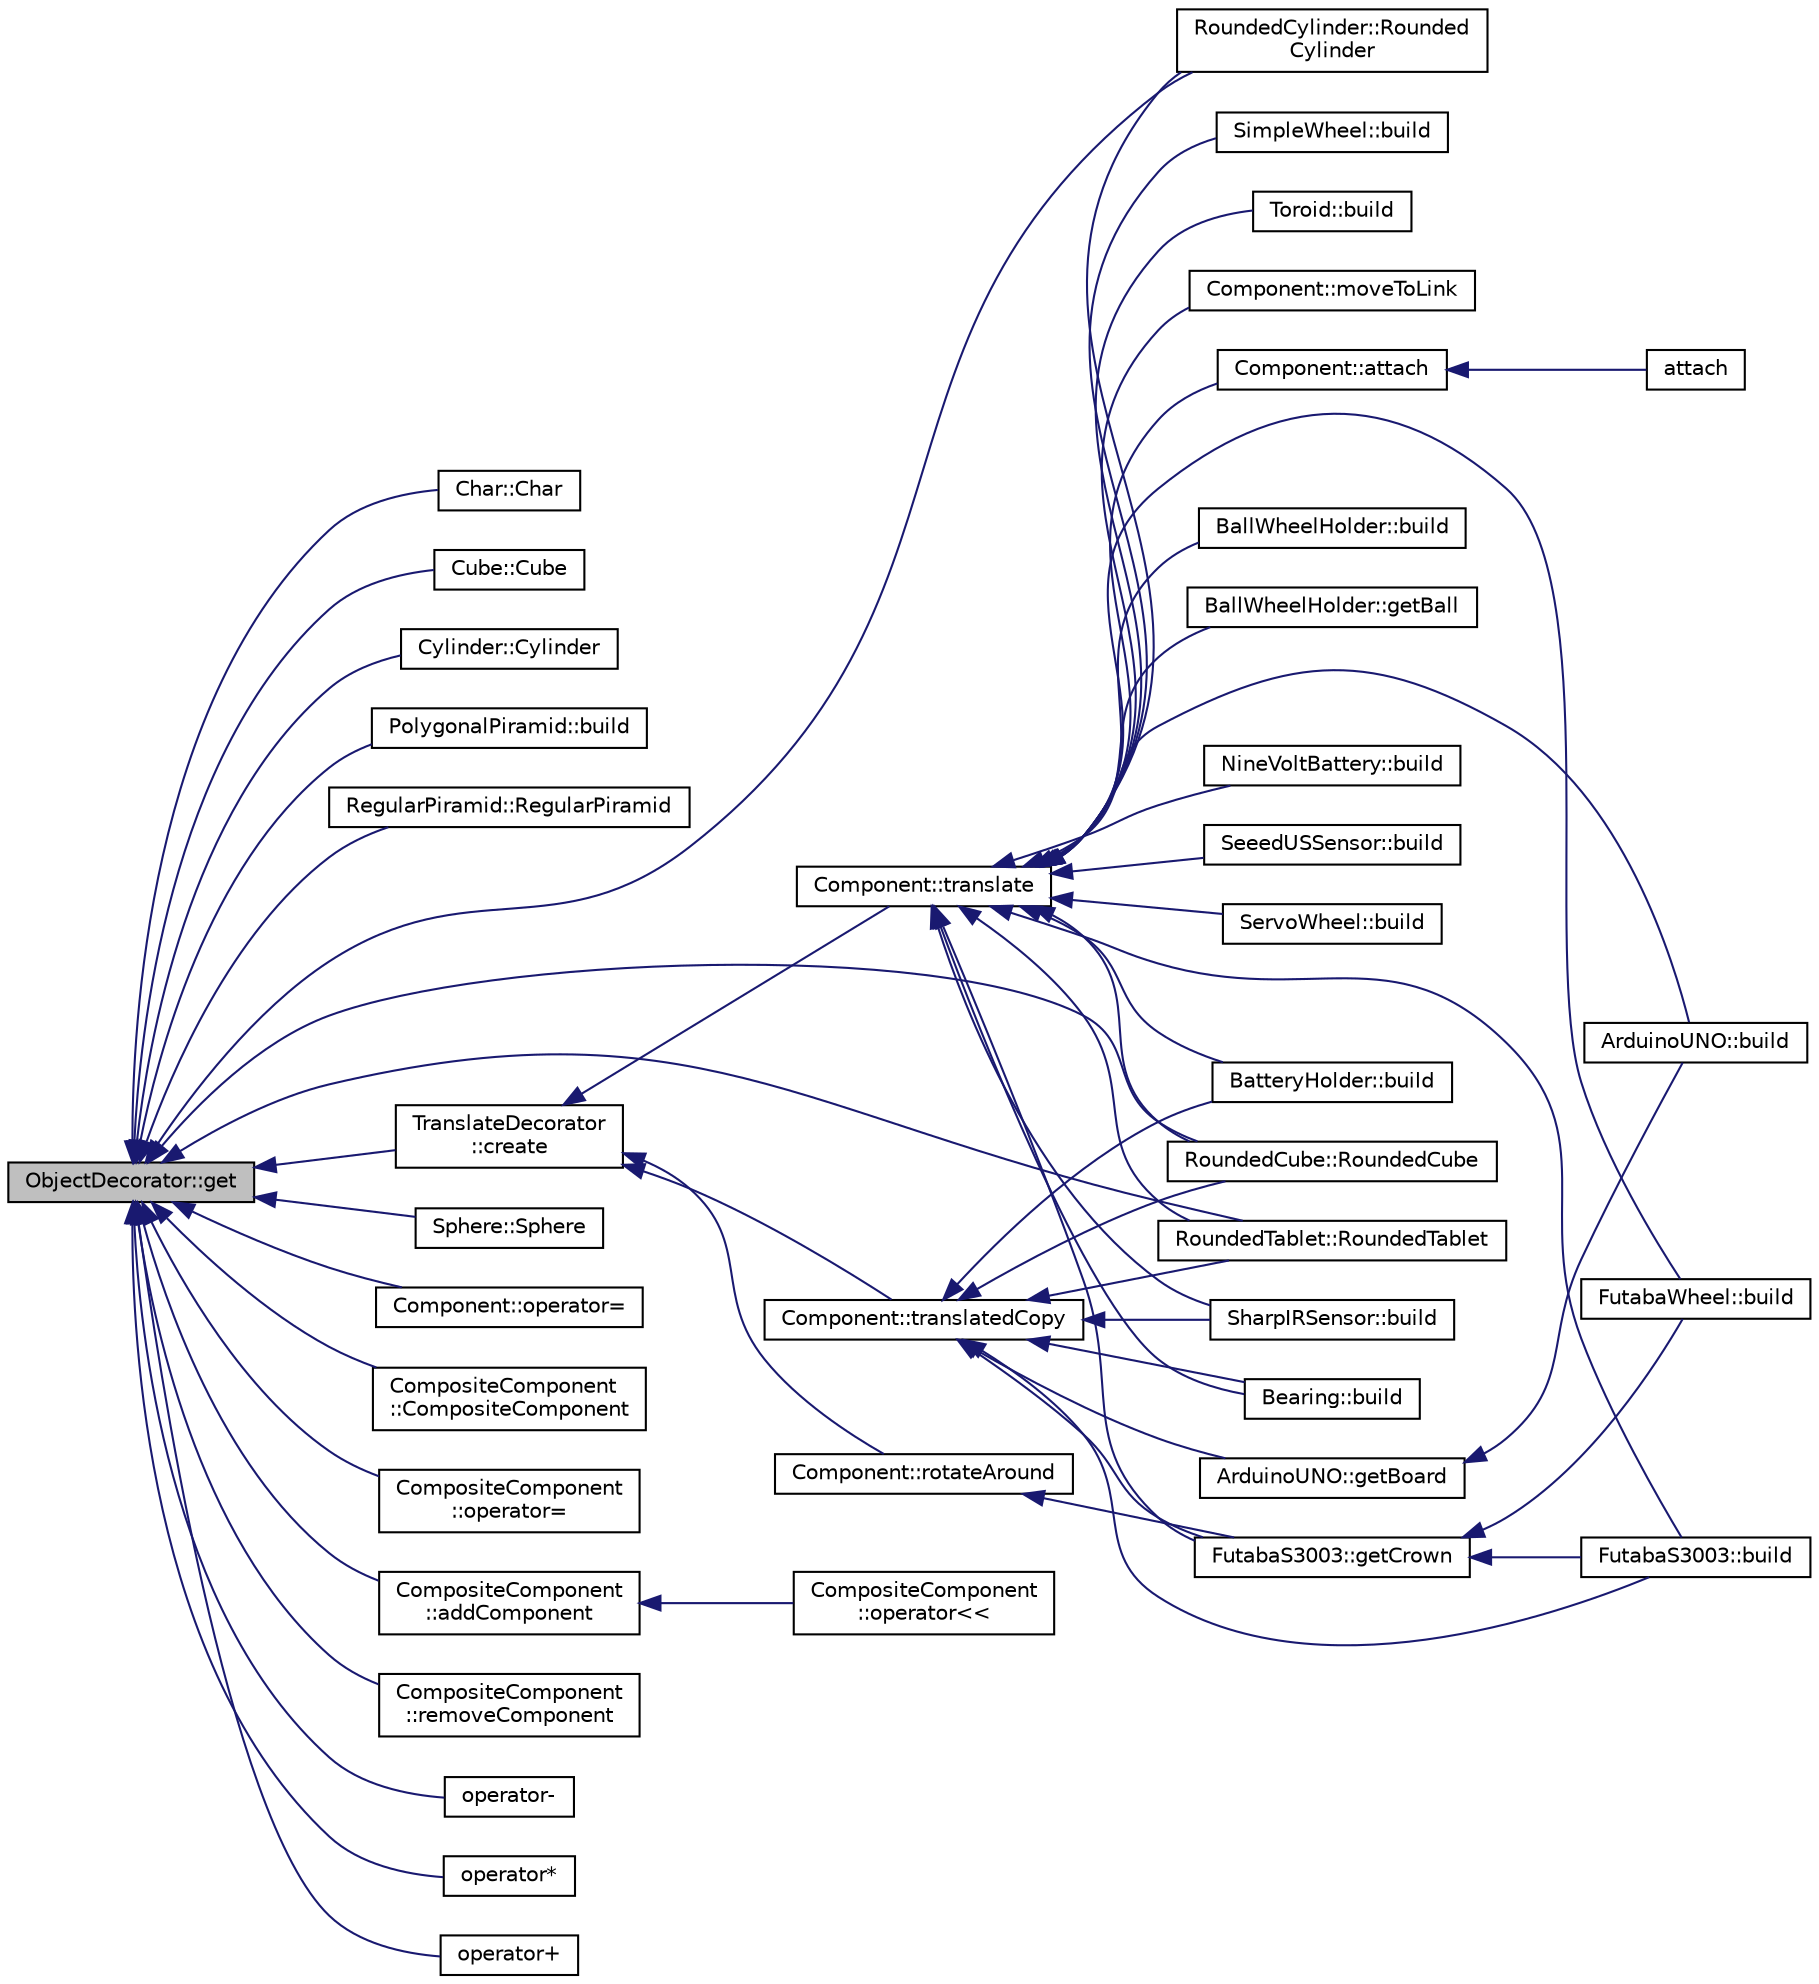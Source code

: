 digraph "ObjectDecorator::get"
{
  edge [fontname="Helvetica",fontsize="10",labelfontname="Helvetica",labelfontsize="10"];
  node [fontname="Helvetica",fontsize="10",shape=record];
  rankdir="LR";
  Node1 [label="ObjectDecorator::get",height=0.2,width=0.4,color="black", fillcolor="grey75", style="filled" fontcolor="black"];
  Node1 -> Node2 [dir="back",color="midnightblue",fontsize="10",style="solid",fontname="Helvetica"];
  Node2 [label="Char::Char",height=0.2,width=0.4,color="black", fillcolor="white", style="filled",URL="$classChar.html#a322dfebbbcf2555857c812940864145e"];
  Node1 -> Node3 [dir="back",color="midnightblue",fontsize="10",style="solid",fontname="Helvetica"];
  Node3 [label="Cube::Cube",height=0.2,width=0.4,color="black", fillcolor="white", style="filled",URL="$classCube.html#a06f3d86fb63e3aad08623610aa3c17b4",tooltip="Default constructor."];
  Node1 -> Node4 [dir="back",color="midnightblue",fontsize="10",style="solid",fontname="Helvetica"];
  Node4 [label="Cylinder::Cylinder",height=0.2,width=0.4,color="black", fillcolor="white", style="filled",URL="$classCylinder.html#a44d67f27c1b283b0d87ee84080874d9c",tooltip="Default cylinder constructor."];
  Node1 -> Node5 [dir="back",color="midnightblue",fontsize="10",style="solid",fontname="Helvetica"];
  Node5 [label="PolygonalPiramid::build",height=0.2,width=0.4,color="black", fillcolor="white", style="filled",URL="$classPolygonalPiramid.html#a9ddd875f2b4d9a878c96cccef7d590b4",tooltip="Build the piece."];
  Node1 -> Node6 [dir="back",color="midnightblue",fontsize="10",style="solid",fontname="Helvetica"];
  Node6 [label="RegularPiramid::RegularPiramid",height=0.2,width=0.4,color="black", fillcolor="white", style="filled",URL="$classRegularPiramid.html#a29ebc7f41a66e9bba3b51e2007470b58",tooltip="Constructor."];
  Node1 -> Node7 [dir="back",color="midnightblue",fontsize="10",style="solid",fontname="Helvetica"];
  Node7 [label="RoundedCube::RoundedCube",height=0.2,width=0.4,color="black", fillcolor="white", style="filled",URL="$classRoundedCube.html#ad0ba2fd7d94c9b93a559bb36ab5787bf",tooltip="Constructor."];
  Node1 -> Node8 [dir="back",color="midnightblue",fontsize="10",style="solid",fontname="Helvetica"];
  Node8 [label="RoundedCylinder::Rounded\lCylinder",height=0.2,width=0.4,color="black", fillcolor="white", style="filled",URL="$classRoundedCylinder.html#a71de022375f47005a38034c037d6dd2f",tooltip="Static factory method."];
  Node1 -> Node9 [dir="back",color="midnightblue",fontsize="10",style="solid",fontname="Helvetica"];
  Node9 [label="RoundedTablet::RoundedTablet",height=0.2,width=0.4,color="black", fillcolor="white", style="filled",URL="$classRoundedTablet.html#acb7bd8292117dbfba2b14e928a5f1d1e",tooltip="Constructor."];
  Node1 -> Node10 [dir="back",color="midnightblue",fontsize="10",style="solid",fontname="Helvetica"];
  Node10 [label="Sphere::Sphere",height=0.2,width=0.4,color="black", fillcolor="white", style="filled",URL="$classSphere.html#a890a63ff583cb88e7ec4e840b4ef5eb9",tooltip="Default constructor."];
  Node1 -> Node11 [dir="back",color="midnightblue",fontsize="10",style="solid",fontname="Helvetica"];
  Node11 [label="Component::operator=",height=0.2,width=0.4,color="black", fillcolor="white", style="filled",URL="$classComponent.html#a77773539ba9f9eb322b7ba88c61dcaf6",tooltip="Default assignment operator."];
  Node1 -> Node12 [dir="back",color="midnightblue",fontsize="10",style="solid",fontname="Helvetica"];
  Node12 [label="CompositeComponent\l::CompositeComponent",height=0.2,width=0.4,color="black", fillcolor="white", style="filled",URL="$classCompositeComponent.html#a3a39a70ff946e80e74ffbba2971225eb",tooltip="Default copy constructor."];
  Node1 -> Node13 [dir="back",color="midnightblue",fontsize="10",style="solid",fontname="Helvetica"];
  Node13 [label="CompositeComponent\l::operator=",height=0.2,width=0.4,color="black", fillcolor="white", style="filled",URL="$classCompositeComponent.html#ae69dab768390f0bf8d726e744c365a78",tooltip="Default assignment operator."];
  Node1 -> Node14 [dir="back",color="midnightblue",fontsize="10",style="solid",fontname="Helvetica"];
  Node14 [label="CompositeComponent\l::addComponent",height=0.2,width=0.4,color="black", fillcolor="white", style="filled",URL="$classCompositeComponent.html#a363f11dbc32188c3d004964d24c39c4e",tooltip="Adds a component to the composite."];
  Node14 -> Node15 [dir="back",color="midnightblue",fontsize="10",style="solid",fontname="Helvetica"];
  Node15 [label="CompositeComponent\l::operator\<\<",height=0.2,width=0.4,color="black", fillcolor="white", style="filled",URL="$classCompositeComponent.html#a7b4aa18a4fc79a68475a045b39df2073",tooltip="Adds a component with insertor syntax."];
  Node1 -> Node16 [dir="back",color="midnightblue",fontsize="10",style="solid",fontname="Helvetica"];
  Node16 [label="CompositeComponent\l::removeComponent",height=0.2,width=0.4,color="black", fillcolor="white", style="filled",URL="$classCompositeComponent.html#aad3ae67db63ae0f754daba2977f494a1",tooltip="Removes a component from the composite."];
  Node1 -> Node17 [dir="back",color="midnightblue",fontsize="10",style="solid",fontname="Helvetica"];
  Node17 [label="operator-",height=0.2,width=0.4,color="black", fillcolor="white", style="filled",URL="$Difference_8h.html#ad84a89edec6508565124d27cedd5dafe"];
  Node1 -> Node18 [dir="back",color="midnightblue",fontsize="10",style="solid",fontname="Helvetica"];
  Node18 [label="operator*",height=0.2,width=0.4,color="black", fillcolor="white", style="filled",URL="$Intersection_8h.html#a4f578b1f8c4afffc8d69847df4ac2e03"];
  Node1 -> Node19 [dir="back",color="midnightblue",fontsize="10",style="solid",fontname="Helvetica"];
  Node19 [label="TranslateDecorator\l::create",height=0.2,width=0.4,color="black", fillcolor="white", style="filled",URL="$classTranslateDecorator.html#a1dcad9f08c75e2cfe13718aea9012f88",tooltip="Default factory method."];
  Node19 -> Node20 [dir="back",color="midnightblue",fontsize="10",style="solid",fontname="Helvetica"];
  Node20 [label="Component::rotateAround",height=0.2,width=0.4,color="black", fillcolor="white", style="filled",URL="$classComponent.html#a17bc2b6b67bc327c215dece2dc453f34",tooltip="Rotate the component."];
  Node20 -> Node21 [dir="back",color="midnightblue",fontsize="10",style="solid",fontname="Helvetica"];
  Node21 [label="FutabaS3003::getCrown",height=0.2,width=0.4,color="black", fillcolor="white", style="filled",URL="$classFutabaS3003.html#abe872aedc329d45bf8956ba1c1a1cbaf",tooltip="returns a component only with the crown"];
  Node21 -> Node22 [dir="back",color="midnightblue",fontsize="10",style="solid",fontname="Helvetica"];
  Node22 [label="FutabaS3003::build",height=0.2,width=0.4,color="black", fillcolor="white", style="filled",URL="$classFutabaS3003.html#a780e4ad25476f3d7962675c1b5e4fb03",tooltip="Build the piece."];
  Node21 -> Node23 [dir="back",color="midnightblue",fontsize="10",style="solid",fontname="Helvetica"];
  Node23 [label="FutabaWheel::build",height=0.2,width=0.4,color="black", fillcolor="white", style="filled",URL="$classFutabaWheel.html#a6dc7222f040225cbea58a7f52ab51bc1",tooltip="Build the piece."];
  Node19 -> Node24 [dir="back",color="midnightblue",fontsize="10",style="solid",fontname="Helvetica"];
  Node24 [label="Component::translatedCopy",height=0.2,width=0.4,color="black", fillcolor="white", style="filled",URL="$classComponent.html#a871a9cc554e6c5bfa195215fa011e416",tooltip="Translate the component."];
  Node24 -> Node7 [dir="back",color="midnightblue",fontsize="10",style="solid",fontname="Helvetica"];
  Node24 -> Node9 [dir="back",color="midnightblue",fontsize="10",style="solid",fontname="Helvetica"];
  Node24 -> Node25 [dir="back",color="midnightblue",fontsize="10",style="solid",fontname="Helvetica"];
  Node25 [label="ArduinoUNO::getBoard",height=0.2,width=0.4,color="black", fillcolor="white", style="filled",URL="$classArduinoUNO.html#a2765f8e142d0668f66270d15dfb30296",tooltip="returns a component only with the board"];
  Node25 -> Node26 [dir="back",color="midnightblue",fontsize="10",style="solid",fontname="Helvetica"];
  Node26 [label="ArduinoUNO::build",height=0.2,width=0.4,color="black", fillcolor="white", style="filled",URL="$classArduinoUNO.html#a3f36db05b8094951b6a0372fae99e390",tooltip="Build the piece."];
  Node24 -> Node27 [dir="back",color="midnightblue",fontsize="10",style="solid",fontname="Helvetica"];
  Node27 [label="BatteryHolder::build",height=0.2,width=0.4,color="black", fillcolor="white", style="filled",URL="$classBatteryHolder.html#a31b5756aae7816ef88986302ec12303c",tooltip="Build the piece."];
  Node24 -> Node28 [dir="back",color="midnightblue",fontsize="10",style="solid",fontname="Helvetica"];
  Node28 [label="Bearing::build",height=0.2,width=0.4,color="black", fillcolor="white", style="filled",URL="$classBearing.html#acf031144883f9a2eb8db860d3391547e",tooltip="Build the piece."];
  Node24 -> Node21 [dir="back",color="midnightblue",fontsize="10",style="solid",fontname="Helvetica"];
  Node24 -> Node22 [dir="back",color="midnightblue",fontsize="10",style="solid",fontname="Helvetica"];
  Node24 -> Node29 [dir="back",color="midnightblue",fontsize="10",style="solid",fontname="Helvetica"];
  Node29 [label="SharpIRSensor::build",height=0.2,width=0.4,color="black", fillcolor="white", style="filled",URL="$classSharpIRSensor.html#a9358ae89493f89e94ecf763fa4f2f542",tooltip="Build the piece."];
  Node19 -> Node30 [dir="back",color="midnightblue",fontsize="10",style="solid",fontname="Helvetica"];
  Node30 [label="Component::translate",height=0.2,width=0.4,color="black", fillcolor="white", style="filled",URL="$classComponent.html#ad6dc21a828b8eebedf66f7e27a80799d",tooltip="Translate the component."];
  Node30 -> Node7 [dir="back",color="midnightblue",fontsize="10",style="solid",fontname="Helvetica"];
  Node30 -> Node8 [dir="back",color="midnightblue",fontsize="10",style="solid",fontname="Helvetica"];
  Node30 -> Node9 [dir="back",color="midnightblue",fontsize="10",style="solid",fontname="Helvetica"];
  Node30 -> Node31 [dir="back",color="midnightblue",fontsize="10",style="solid",fontname="Helvetica"];
  Node31 [label="Toroid::build",height=0.2,width=0.4,color="black", fillcolor="white", style="filled",URL="$classToroid.html#a1f536ca45b977d2b16caddcfac37e8f2",tooltip="Build the piece."];
  Node30 -> Node32 [dir="back",color="midnightblue",fontsize="10",style="solid",fontname="Helvetica"];
  Node32 [label="Component::moveToLink",height=0.2,width=0.4,color="black", fillcolor="white", style="filled",URL="$classComponent.html#a90358faa491581771a2677e8cdc00bfd",tooltip="Move To Link Function This method rotates and translates the component in order to place it at a link..."];
  Node30 -> Node33 [dir="back",color="midnightblue",fontsize="10",style="solid",fontname="Helvetica"];
  Node33 [label="Component::attach",height=0.2,width=0.4,color="black", fillcolor="white", style="filled",URL="$classComponent.html#a229e816c0585cc4452b0200e0e842d1c",tooltip="Attaches two components This method attaches attachment component to the componet, making the links fit together."];
  Node33 -> Node34 [dir="back",color="midnightblue",fontsize="10",style="solid",fontname="Helvetica"];
  Node34 [label="attach",height=0.2,width=0.4,color="black", fillcolor="white", style="filled",URL="$globalfunctions_8h.html#a09e34955be2ae478ecf8ee52ce4cc741",tooltip="Attaches two components This method attaches attachment component to base componet, making the links fit together."];
  Node30 -> Node26 [dir="back",color="midnightblue",fontsize="10",style="solid",fontname="Helvetica"];
  Node30 -> Node35 [dir="back",color="midnightblue",fontsize="10",style="solid",fontname="Helvetica"];
  Node35 [label="BallWheelHolder::build",height=0.2,width=0.4,color="black", fillcolor="white", style="filled",URL="$classBallWheelHolder.html#a5fdc4b7a1f329bf9e136abb14ce79066",tooltip="Build the piece."];
  Node30 -> Node36 [dir="back",color="midnightblue",fontsize="10",style="solid",fontname="Helvetica"];
  Node36 [label="BallWheelHolder::getBall",height=0.2,width=0.4,color="black", fillcolor="white", style="filled",URL="$classBallWheelHolder.html#aa345c2a64731ffd98a8562c452b9115b"];
  Node30 -> Node27 [dir="back",color="midnightblue",fontsize="10",style="solid",fontname="Helvetica"];
  Node30 -> Node28 [dir="back",color="midnightblue",fontsize="10",style="solid",fontname="Helvetica"];
  Node30 -> Node21 [dir="back",color="midnightblue",fontsize="10",style="solid",fontname="Helvetica"];
  Node30 -> Node22 [dir="back",color="midnightblue",fontsize="10",style="solid",fontname="Helvetica"];
  Node30 -> Node23 [dir="back",color="midnightblue",fontsize="10",style="solid",fontname="Helvetica"];
  Node30 -> Node37 [dir="back",color="midnightblue",fontsize="10",style="solid",fontname="Helvetica"];
  Node37 [label="NineVoltBattery::build",height=0.2,width=0.4,color="black", fillcolor="white", style="filled",URL="$classNineVoltBattery.html#a47fdf8ed2d4de128b9acae2ced2cb9ef",tooltip="Build the piece."];
  Node30 -> Node38 [dir="back",color="midnightblue",fontsize="10",style="solid",fontname="Helvetica"];
  Node38 [label="SeeedUSSensor::build",height=0.2,width=0.4,color="black", fillcolor="white", style="filled",URL="$classSeeedUSSensor.html#a2a01659a5ec32083d7681150a7270a2f",tooltip="Build the piece."];
  Node30 -> Node39 [dir="back",color="midnightblue",fontsize="10",style="solid",fontname="Helvetica"];
  Node39 [label="ServoWheel::build",height=0.2,width=0.4,color="black", fillcolor="white", style="filled",URL="$classServoWheel.html#a1c938e0a0aeac4b0cb9f31081cdbcc62",tooltip="Build the piece."];
  Node30 -> Node29 [dir="back",color="midnightblue",fontsize="10",style="solid",fontname="Helvetica"];
  Node30 -> Node40 [dir="back",color="midnightblue",fontsize="10",style="solid",fontname="Helvetica"];
  Node40 [label="SimpleWheel::build",height=0.2,width=0.4,color="black", fillcolor="white", style="filled",URL="$classSimpleWheel.html#a33754ed6566c483e50a13e3ab9ea1052",tooltip="Build the piece."];
  Node1 -> Node41 [dir="back",color="midnightblue",fontsize="10",style="solid",fontname="Helvetica"];
  Node41 [label="operator+",height=0.2,width=0.4,color="black", fillcolor="white", style="filled",URL="$Union_8h.html#a4bd396e9dea95407a61ac9b4b079c063"];
}
